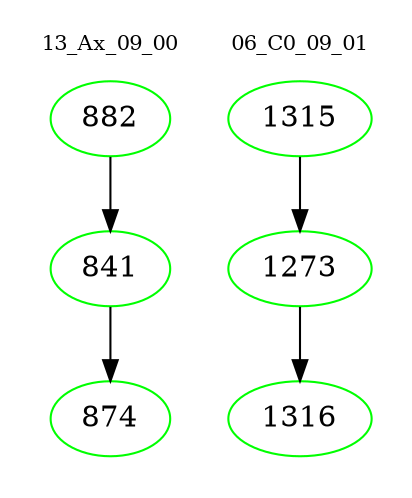 digraph{
subgraph cluster_0 {
color = white
label = "13_Ax_09_00";
fontsize=10;
T0_882 [label="882", color="green"]
T0_882 -> T0_841 [color="black"]
T0_841 [label="841", color="green"]
T0_841 -> T0_874 [color="black"]
T0_874 [label="874", color="green"]
}
subgraph cluster_1 {
color = white
label = "06_C0_09_01";
fontsize=10;
T1_1315 [label="1315", color="green"]
T1_1315 -> T1_1273 [color="black"]
T1_1273 [label="1273", color="green"]
T1_1273 -> T1_1316 [color="black"]
T1_1316 [label="1316", color="green"]
}
}
